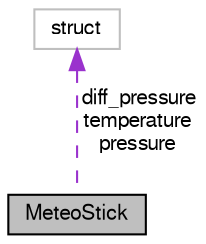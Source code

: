 digraph "MeteoStick"
{
  edge [fontname="FreeSans",fontsize="10",labelfontname="FreeSans",labelfontsize="10"];
  node [fontname="FreeSans",fontsize="10",shape=record];
  Node1 [label="MeteoStick",height=0.2,width=0.4,color="black", fillcolor="grey75", style="filled", fontcolor="black"];
  Node2 -> Node1 [dir="back",color="darkorchid3",fontsize="10",style="dashed",label=" diff_pressure\ntemperature\npressure" ,fontname="FreeSans"];
  Node2 [label="struct",height=0.2,width=0.4,color="grey75", fillcolor="white", style="filled"];
}
